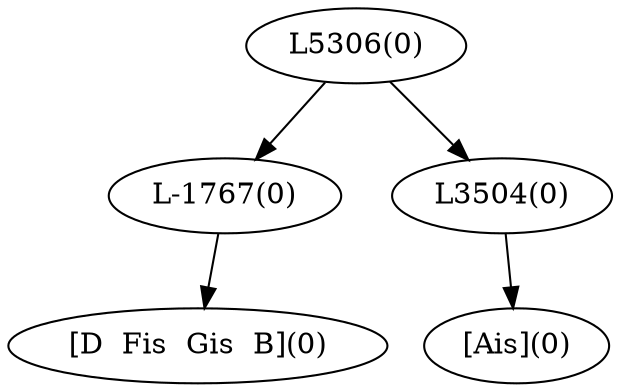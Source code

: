 digraph sample{
"L-1767(0)"->"[D  Fis  Gis  B](0)"
"L3504(0)"->"[Ais](0)"
"L5306(0)"->"L-1767(0)"
"L5306(0)"->"L3504(0)"
{rank = min; "L5306(0)"}
{rank = same; "L-1767(0)"; "L3504(0)";}
{rank = max; "[Ais](0)"; "[D  Fis  Gis  B](0)";}
}